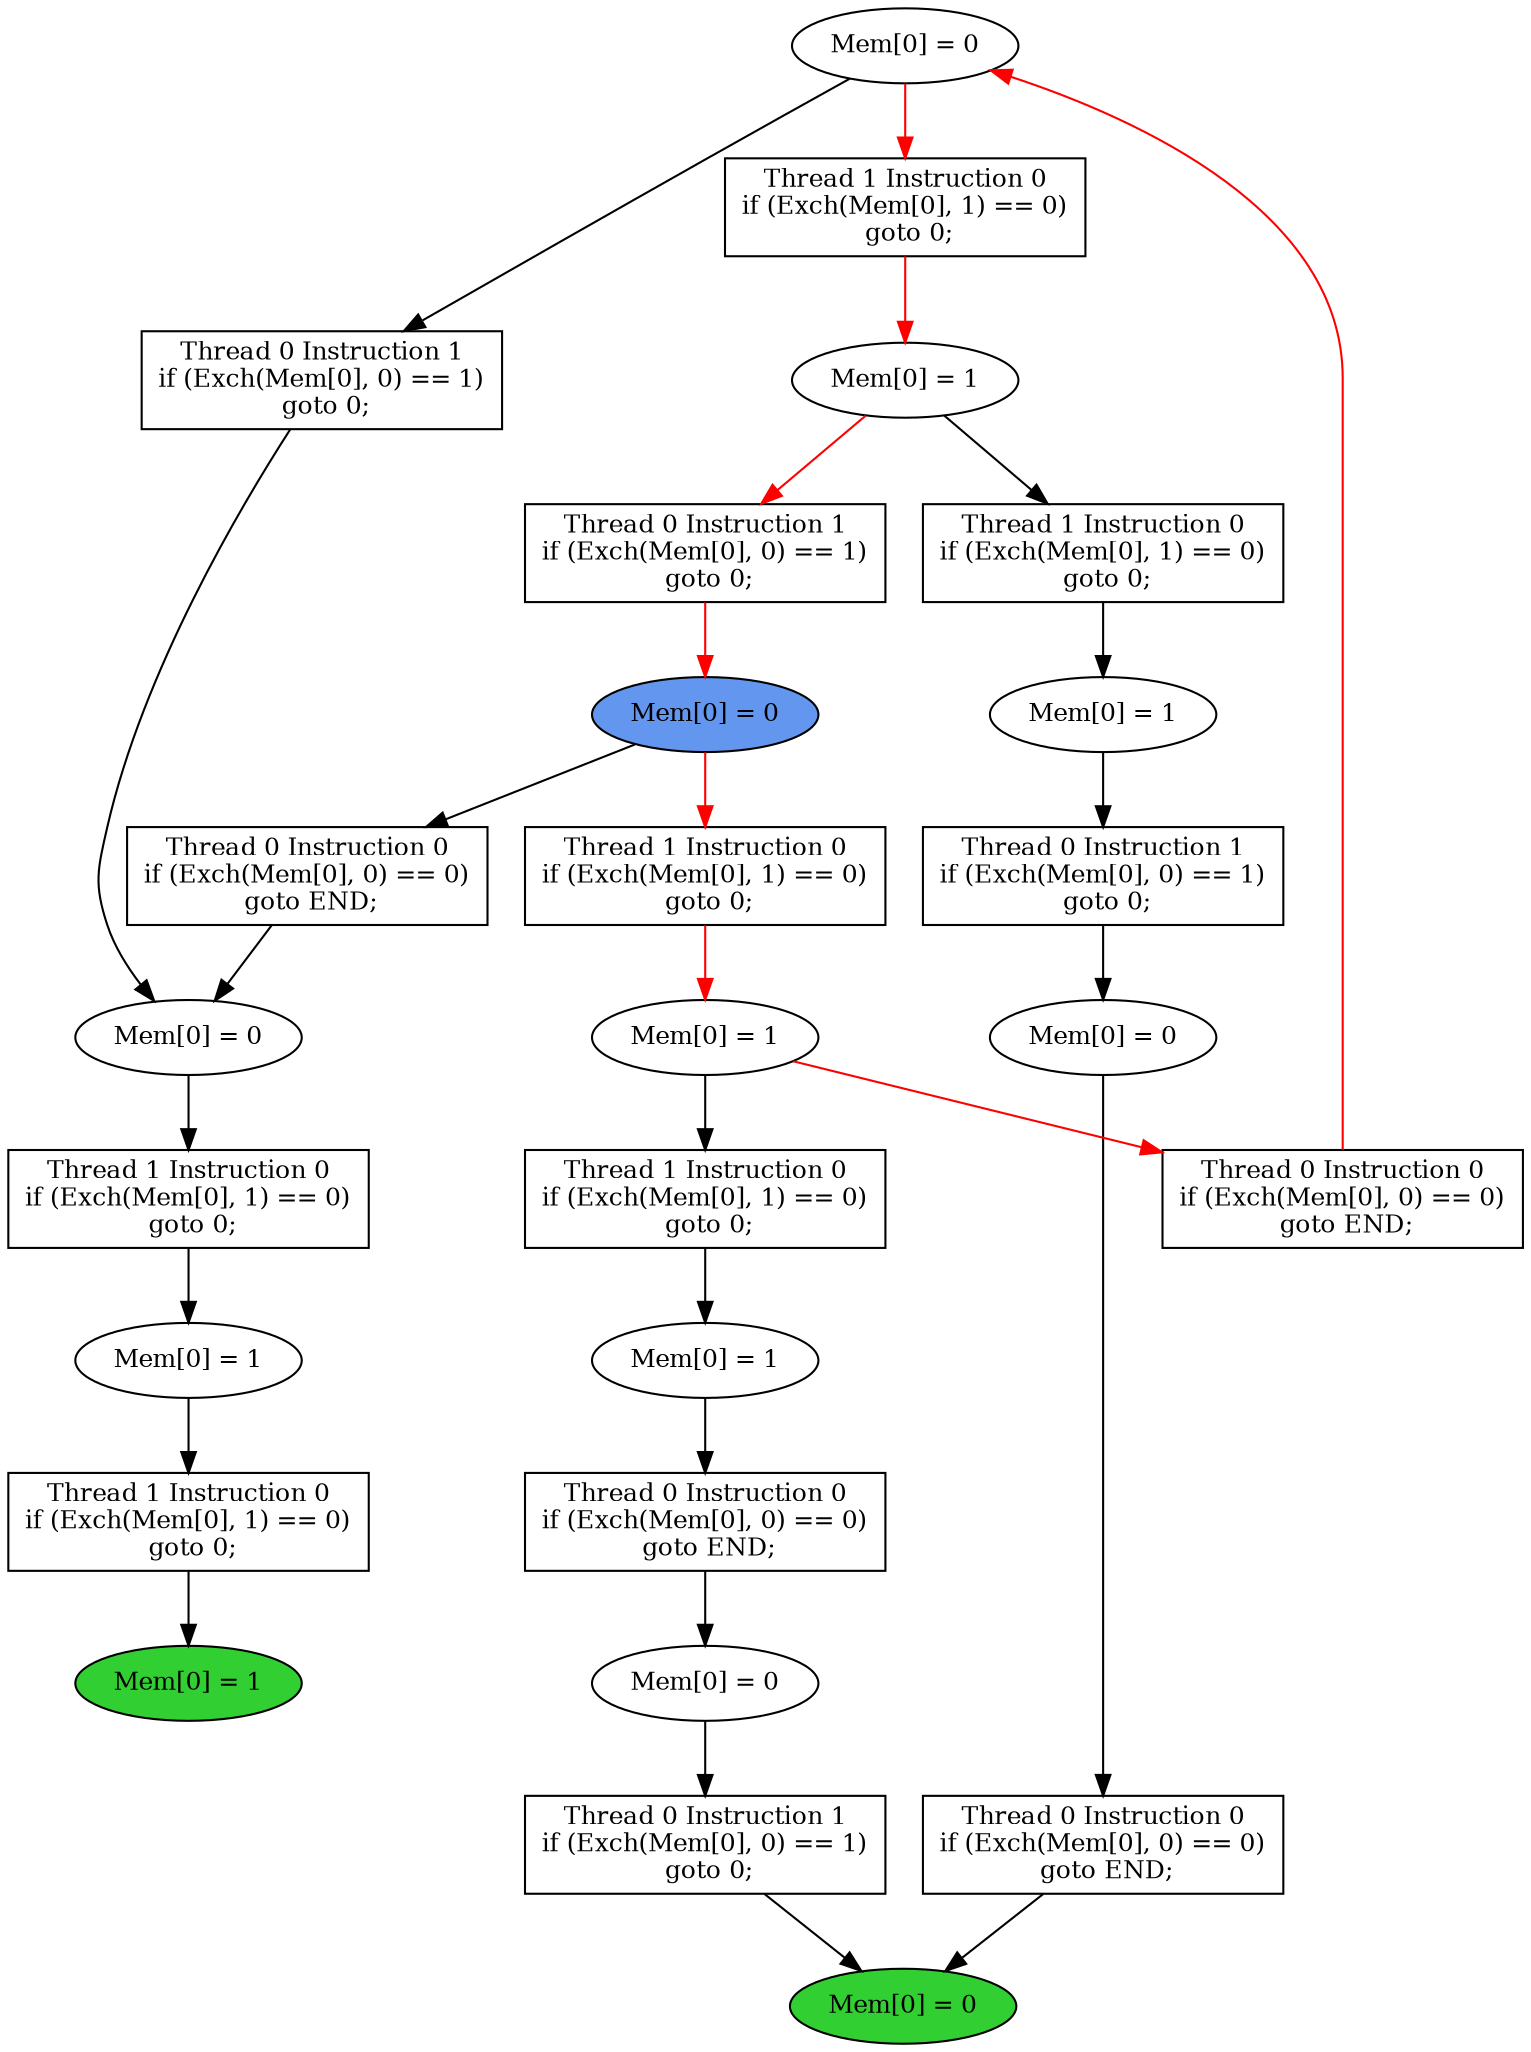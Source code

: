 digraph "graph" {
graph [fontsize=12]
node [fontsize=12]
edge [fontsize=12]
rankdir=TB;
"N20" -> "N19" [uuid = "<A0, END1>", color = "#000000", fontcolor = "#ffffff", style = "solid", label = "", dir = "forward", weight = "1"]
"N18" -> "N17" [uuid = "<A1, S8>", color = "#000000", fontcolor = "#ffffff", style = "solid", label = "", dir = "forward", weight = "1"]
"N25" -> "N23" [uuid = "<A2, S4>", color = "#000000", fontcolor = "#ffffff", style = "solid", label = "", dir = "forward", weight = "1"]
"N16" -> "N15" [uuid = "<A3, S1>", color = "#000000", fontcolor = "#ffffff", style = "solid", label = "", dir = "forward", weight = "1"]
"N31" -> "N30" [uuid = "<A4, START$0>", color = "#ff0000", fontcolor = "#ffffff", style = "solid", label = "", dir = "forward", weight = "1"]
"N33" -> "N32" [uuid = "<A5, S0>", color = "#ff0000", fontcolor = "#ffffff", style = "solid", label = "", dir = "forward", weight = "1"]
"N13" -> "N12" [uuid = "<A6, S7>", color = "#000000", fontcolor = "#ffffff", style = "solid", label = "", dir = "forward", weight = "1"]
"N29" -> "N28" [uuid = "<A7, S6>", color = "#ff0000", fontcolor = "#ffffff", style = "solid", label = "", dir = "forward", weight = "1"]
"N22" -> "N21" [uuid = "<A8, S5>", color = "#000000", fontcolor = "#ffffff", style = "solid", label = "", dir = "forward", weight = "1"]
"N14" -> "N8" [uuid = "<A9, END0>", color = "#000000", fontcolor = "#ffffff", style = "solid", label = "", dir = "forward", weight = "1"]
"N24" -> "N23" [uuid = "<A10, S4>", color = "#000000", fontcolor = "#ffffff", style = "solid", label = "", dir = "forward", weight = "1"]
"N36" -> "N27" [uuid = "<A11, S3>", color = "#ff0000", fontcolor = "#ffffff", style = "solid", label = "", dir = "back", weight = "1"]
"N11" -> "N10" [uuid = "<A12, S2>", color = "#000000", fontcolor = "#ffffff", style = "solid", label = "", dir = "forward", weight = "1"]
"N9" -> "N8" [uuid = "<A13, END0>", color = "#000000", fontcolor = "#ffffff", style = "solid", label = "", dir = "forward", weight = "1"]
"N21" -> "N20" [uuid = "<A0, S5>", color = "#000000", fontcolor = "#ffffff", style = "solid", label = "", dir = "forward", weight = "1"]
"N32" -> "N18" [uuid = "<A1, S0>", color = "#000000", fontcolor = "#ffffff", style = "solid", label = "", dir = "forward", weight = "1"]
"N36" -> "N25" [uuid = "<A2, S3>", color = "#000000", fontcolor = "#ffffff", style = "solid", label = "", dir = "forward", weight = "1"]
"N17" -> "N16" [uuid = "<A3, S8>", color = "#000000", fontcolor = "#ffffff", style = "solid", label = "", dir = "forward", weight = "1"]
"N32" -> "N31" [uuid = "<A4, S0>", color = "#ff0000", fontcolor = "#ffffff", style = "solid", label = "", dir = "forward", weight = "1"]
"N36" -> "N33" [uuid = "<A5, S3>", color = "#ff0000", fontcolor = "#ffffff", style = "solid", label = "", dir = "forward", weight = "1"]
"N28" -> "N13" [uuid = "<A6, S6>", color = "#000000", fontcolor = "#ffffff", style = "solid", label = "", dir = "forward", weight = "1"]
"N30" -> "N29" [uuid = "<A7, START$0>", color = "#ff0000", fontcolor = "#ffffff", style = "solid", label = "", dir = "forward", weight = "1"]
"N23" -> "N22" [uuid = "<A8, S4>", color = "#000000", fontcolor = "#ffffff", style = "solid", label = "", dir = "forward", weight = "1"]
"N15" -> "N14" [uuid = "<A9, S1>", color = "#000000", fontcolor = "#ffffff", style = "solid", label = "", dir = "forward", weight = "1"]
"N30" -> "N24" [uuid = "<A10, START$0>", color = "#000000", fontcolor = "#ffffff", style = "solid", label = "", dir = "forward", weight = "1"]
"N28" -> "N27" [uuid = "<A11, S6>", color = "#ff0000", fontcolor = "#ffffff", style = "solid", label = "", dir = "forward", weight = "1"]
"N12" -> "N11" [uuid = "<A12, S7>", color = "#000000", fontcolor = "#ffffff", style = "solid", label = "", dir = "forward", weight = "1"]
"N10" -> "N9" [uuid = "<A13, S2>", color = "#000000", fontcolor = "#ffffff", style = "solid", label = "", dir = "forward", weight = "1"]
"N8" [uuid="END0", label="Mem[0] = 0", fillcolor = "#31cf31", fontcolor = "#000000", shape = "ellipse", style = "filled, solid"]
"N9" [uuid="A13", label="Thread 0 Instruction 1
if (Exch(Mem[0], 0) == 1)
 goto 0;", fillcolor = "#ffffff", fontcolor = "#000000", shape = "box", style = "filled, solid"]
"N10" [uuid="S2", label="Mem[0] = 0", fillcolor = "#ffffff", fontcolor = "#000000", shape = "ellipse", style = "filled, solid"]
"N11" [uuid="A12", label="Thread 0 Instruction 0
if (Exch(Mem[0], 0) == 0)
 goto END;", fillcolor = "#ffffff", fontcolor = "#000000", shape = "box", style = "filled, solid"]
"N12" [uuid="S7", label="Mem[0] = 1", fillcolor = "#ffffff", fontcolor = "#000000", shape = "ellipse", style = "filled, solid"]
"N13" [uuid="A6", label="Thread 1 Instruction 0
if (Exch(Mem[0], 1) == 0)
 goto 0;", fillcolor = "#ffffff", fontcolor = "#000000", shape = "box", style = "filled, solid"]
"N14" [uuid="A9", label="Thread 0 Instruction 0
if (Exch(Mem[0], 0) == 0)
 goto END;", fillcolor = "#ffffff", fontcolor = "#000000", shape = "box", style = "filled, solid"]
"N15" [uuid="S1", label="Mem[0] = 0", fillcolor = "#ffffff", fontcolor = "#000000", shape = "ellipse", style = "filled, solid"]
"N16" [uuid="A3", label="Thread 0 Instruction 1
if (Exch(Mem[0], 0) == 1)
 goto 0;", fillcolor = "#ffffff", fontcolor = "#000000", shape = "box", style = "filled, solid"]
"N17" [uuid="S8", label="Mem[0] = 1", fillcolor = "#ffffff", fontcolor = "#000000", shape = "ellipse", style = "filled, solid"]
"N18" [uuid="A1", label="Thread 1 Instruction 0
if (Exch(Mem[0], 1) == 0)
 goto 0;", fillcolor = "#ffffff", fontcolor = "#000000", shape = "box", style = "filled, solid"]
"N19" [uuid="END1", label="Mem[0] = 1", fillcolor = "#31cf31", fontcolor = "#000000", shape = "ellipse", style = "filled, solid"]
"N20" [uuid="A0", label="Thread 1 Instruction 0
if (Exch(Mem[0], 1) == 0)
 goto 0;", fillcolor = "#ffffff", fontcolor = "#000000", shape = "box", style = "filled, solid"]
"N21" [uuid="S5", label="Mem[0] = 1", fillcolor = "#ffffff", fontcolor = "#000000", shape = "ellipse", style = "filled, solid"]
"N22" [uuid="A8", label="Thread 1 Instruction 0
if (Exch(Mem[0], 1) == 0)
 goto 0;", fillcolor = "#ffffff", fontcolor = "#000000", shape = "box", style = "filled, solid"]
"N23" [uuid="S4", label="Mem[0] = 0", fillcolor = "#ffffff", fontcolor = "#000000", shape = "ellipse", style = "filled, solid"]
"N24" [uuid="A10", label="Thread 0 Instruction 0
if (Exch(Mem[0], 0) == 0)
 goto END;", fillcolor = "#ffffff", fontcolor = "#000000", shape = "box", style = "filled, solid"]
"N25" [uuid="A2", label="Thread 0 Instruction 1
if (Exch(Mem[0], 0) == 1)
 goto 0;", fillcolor = "#ffffff", fontcolor = "#000000", shape = "box", style = "filled, solid"]
"N27" [uuid="A11", label="Thread 0 Instruction 0
if (Exch(Mem[0], 0) == 0)
 goto END;", fillcolor = "#ffffff", fontcolor = "#000000", shape = "box", style = "filled, solid"]
"N28" [uuid="S6", label="Mem[0] = 1", fillcolor = "#ffffff", fontcolor = "#000000", shape = "ellipse", style = "filled, solid"]
"N29" [uuid="A7", label="Thread 1 Instruction 0
if (Exch(Mem[0], 1) == 0)
 goto 0;", fillcolor = "#ffffff", fontcolor = "#000000", shape = "box", style = "filled, solid"]
"N30" [uuid="START$0", label="Mem[0] = 0", fillcolor = "#6396ef", fontcolor = "#000000", shape = "ellipse", style = "filled, solid"]
"N31" [uuid="A4", label="Thread 0 Instruction 1
if (Exch(Mem[0], 0) == 1)
 goto 0;", fillcolor = "#ffffff", fontcolor = "#000000", shape = "box", style = "filled, solid"]
"N32" [uuid="S0", label="Mem[0] = 1", fillcolor = "#ffffff", fontcolor = "#000000", shape = "ellipse", style = "filled, solid"]
"N33" [uuid="A5", label="Thread 1 Instruction 0
if (Exch(Mem[0], 1) == 0)
 goto 0;", fillcolor = "#ffffff", fontcolor = "#000000", shape = "box", style = "filled, solid"]
"N36" [uuid="S3", label="Mem[0] = 0", fillcolor = "#ffffff", fontcolor = "#000000", shape = "ellipse", style = "filled, solid"]
}